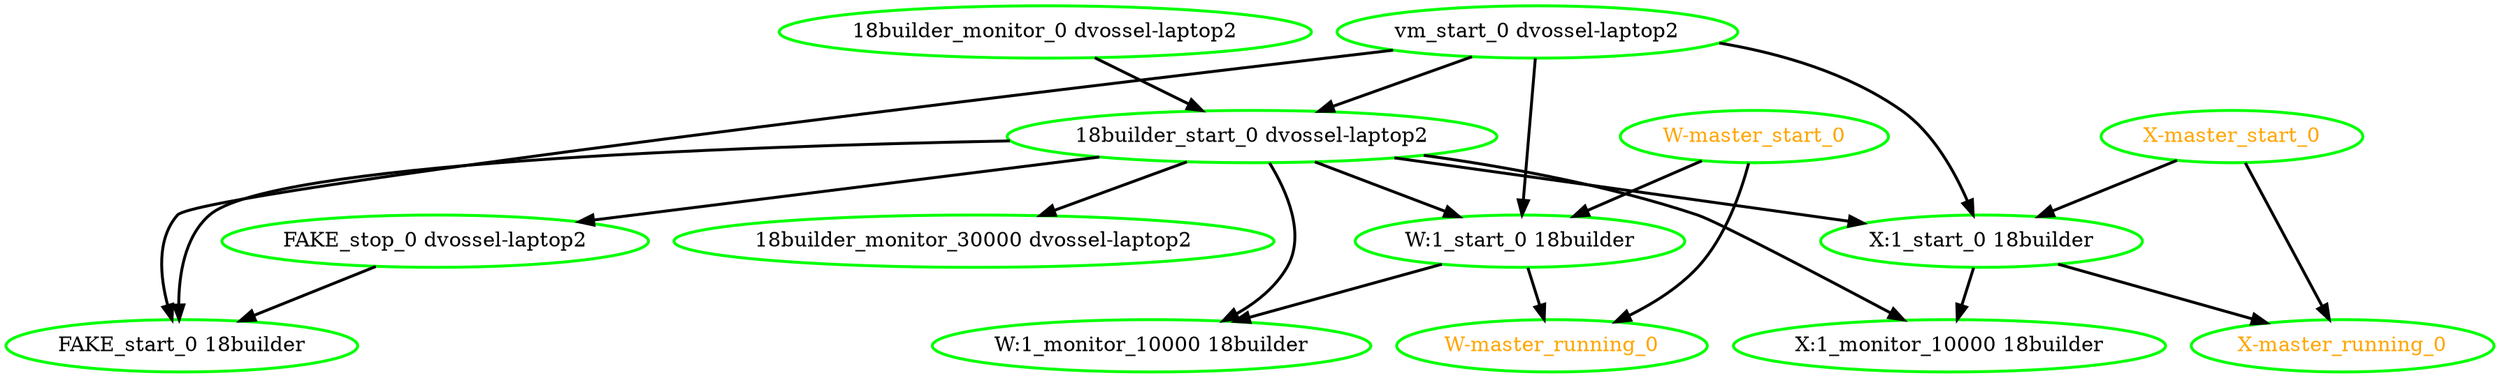  digraph "g" {
"18builder_monitor_0 dvossel-laptop2" -> "18builder_start_0 dvossel-laptop2" [ style = bold]
"18builder_monitor_0 dvossel-laptop2" [ style=bold color="green" fontcolor="black"]
"18builder_monitor_30000 dvossel-laptop2" [ style=bold color="green" fontcolor="black"]
"18builder_start_0 dvossel-laptop2" -> "18builder_monitor_30000 dvossel-laptop2" [ style = bold]
"18builder_start_0 dvossel-laptop2" -> "FAKE_start_0 18builder" [ style = bold]
"18builder_start_0 dvossel-laptop2" -> "FAKE_stop_0 dvossel-laptop2" [ style = bold]
"18builder_start_0 dvossel-laptop2" -> "W:1_monitor_10000 18builder" [ style = bold]
"18builder_start_0 dvossel-laptop2" -> "W:1_start_0 18builder" [ style = bold]
"18builder_start_0 dvossel-laptop2" -> "X:1_monitor_10000 18builder" [ style = bold]
"18builder_start_0 dvossel-laptop2" -> "X:1_start_0 18builder" [ style = bold]
"18builder_start_0 dvossel-laptop2" [ style=bold color="green" fontcolor="black"]
"FAKE_start_0 18builder" [ style=bold color="green" fontcolor="black"]
"FAKE_stop_0 dvossel-laptop2" -> "FAKE_start_0 18builder" [ style = bold]
"FAKE_stop_0 dvossel-laptop2" [ style=bold color="green" fontcolor="black"]
"W-master_running_0" [ style=bold color="green" fontcolor="orange"]
"W-master_start_0" -> "W-master_running_0" [ style = bold]
"W-master_start_0" -> "W:1_start_0 18builder" [ style = bold]
"W-master_start_0" [ style=bold color="green" fontcolor="orange"]
"W:1_monitor_10000 18builder" [ style=bold color="green" fontcolor="black"]
"W:1_start_0 18builder" -> "W-master_running_0" [ style = bold]
"W:1_start_0 18builder" -> "W:1_monitor_10000 18builder" [ style = bold]
"W:1_start_0 18builder" [ style=bold color="green" fontcolor="black"]
"X-master_running_0" [ style=bold color="green" fontcolor="orange"]
"X-master_start_0" -> "X-master_running_0" [ style = bold]
"X-master_start_0" -> "X:1_start_0 18builder" [ style = bold]
"X-master_start_0" [ style=bold color="green" fontcolor="orange"]
"X:1_monitor_10000 18builder" [ style=bold color="green" fontcolor="black"]
"X:1_start_0 18builder" -> "X-master_running_0" [ style = bold]
"X:1_start_0 18builder" -> "X:1_monitor_10000 18builder" [ style = bold]
"X:1_start_0 18builder" [ style=bold color="green" fontcolor="black"]
"vm_start_0 dvossel-laptop2" -> "18builder_start_0 dvossel-laptop2" [ style = bold]
"vm_start_0 dvossel-laptop2" -> "FAKE_start_0 18builder" [ style = bold]
"vm_start_0 dvossel-laptop2" -> "W:1_start_0 18builder" [ style = bold]
"vm_start_0 dvossel-laptop2" -> "X:1_start_0 18builder" [ style = bold]
"vm_start_0 dvossel-laptop2" [ style=bold color="green" fontcolor="black"]
}

